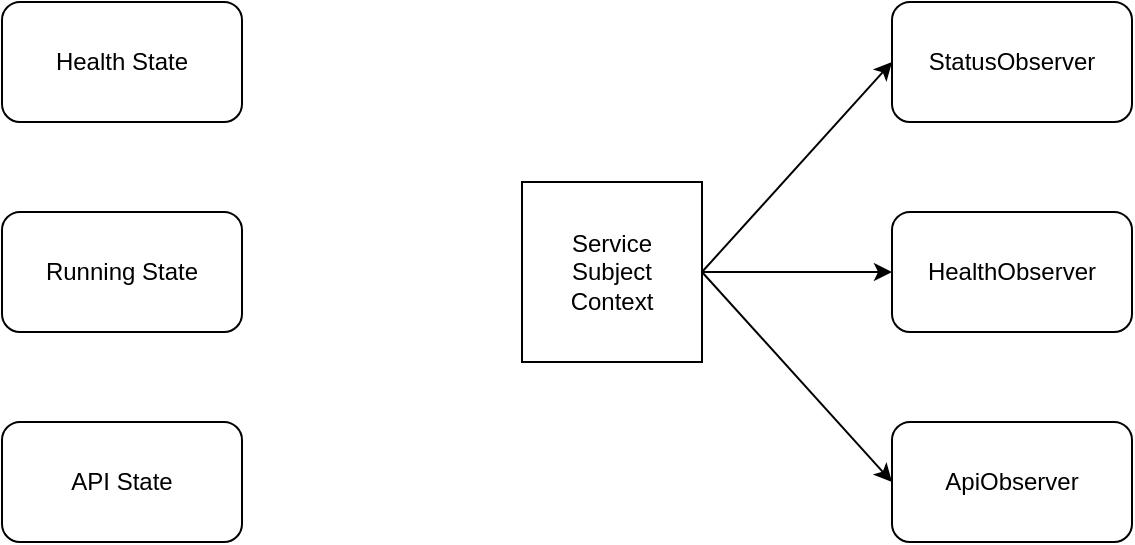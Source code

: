 <mxfile version="20.2.2" type="github">
  <diagram id="daczw1Ds058eOObDyhuI" name="Page-1">
    <mxGraphModel dx="1186" dy="528" grid="1" gridSize="10" guides="1" tooltips="1" connect="1" arrows="1" fold="1" page="1" pageScale="1" pageWidth="850" pageHeight="1100" math="0" shadow="0">
      <root>
        <mxCell id="0" />
        <mxCell id="1" parent="0" />
        <mxCell id="hnfH82SvJ_V_GbJaO930-1" value="Service&lt;br&gt;Subject&lt;br&gt;Context" style="whiteSpace=wrap;html=1;aspect=fixed;" vertex="1" parent="1">
          <mxGeometry x="420" y="200" width="90" height="90" as="geometry" />
        </mxCell>
        <mxCell id="hnfH82SvJ_V_GbJaO930-2" value="" style="endArrow=classic;html=1;rounded=0;exitX=1;exitY=0.5;exitDx=0;exitDy=0;entryX=0;entryY=0.5;entryDx=0;entryDy=0;" edge="1" parent="1" source="hnfH82SvJ_V_GbJaO930-1" target="hnfH82SvJ_V_GbJaO930-3">
          <mxGeometry width="50" height="50" relative="1" as="geometry">
            <mxPoint x="590" y="140" as="sourcePoint" />
            <mxPoint x="640" y="90" as="targetPoint" />
          </mxGeometry>
        </mxCell>
        <mxCell id="hnfH82SvJ_V_GbJaO930-3" value="StatusObserver" style="rounded=1;whiteSpace=wrap;html=1;" vertex="1" parent="1">
          <mxGeometry x="605" y="110" width="120" height="60" as="geometry" />
        </mxCell>
        <mxCell id="hnfH82SvJ_V_GbJaO930-4" value="HealthObserver" style="rounded=1;whiteSpace=wrap;html=1;" vertex="1" parent="1">
          <mxGeometry x="605" y="215" width="120" height="60" as="geometry" />
        </mxCell>
        <mxCell id="hnfH82SvJ_V_GbJaO930-5" value="" style="endArrow=classic;html=1;rounded=0;exitX=1;exitY=0.5;exitDx=0;exitDy=0;entryX=0;entryY=0.5;entryDx=0;entryDy=0;" edge="1" parent="1" source="hnfH82SvJ_V_GbJaO930-1" target="hnfH82SvJ_V_GbJaO930-4">
          <mxGeometry width="50" height="50" relative="1" as="geometry">
            <mxPoint x="440" y="270" as="sourcePoint" />
            <mxPoint x="490" y="220" as="targetPoint" />
          </mxGeometry>
        </mxCell>
        <mxCell id="hnfH82SvJ_V_GbJaO930-7" value="ApiObserver" style="rounded=1;whiteSpace=wrap;html=1;" vertex="1" parent="1">
          <mxGeometry x="605" y="320" width="120" height="60" as="geometry" />
        </mxCell>
        <mxCell id="hnfH82SvJ_V_GbJaO930-8" value="" style="endArrow=classic;html=1;rounded=0;exitX=1;exitY=0.5;exitDx=0;exitDy=0;entryX=0;entryY=0.5;entryDx=0;entryDy=0;" edge="1" parent="1" source="hnfH82SvJ_V_GbJaO930-1" target="hnfH82SvJ_V_GbJaO930-7">
          <mxGeometry width="50" height="50" relative="1" as="geometry">
            <mxPoint x="685" y="290" as="sourcePoint" />
            <mxPoint x="735" y="240" as="targetPoint" />
          </mxGeometry>
        </mxCell>
        <mxCell id="hnfH82SvJ_V_GbJaO930-13" value="Health State" style="rounded=1;whiteSpace=wrap;html=1;" vertex="1" parent="1">
          <mxGeometry x="160" y="110" width="120" height="60" as="geometry" />
        </mxCell>
        <mxCell id="hnfH82SvJ_V_GbJaO930-14" value="Running State" style="rounded=1;whiteSpace=wrap;html=1;" vertex="1" parent="1">
          <mxGeometry x="160" y="215" width="120" height="60" as="geometry" />
        </mxCell>
        <mxCell id="hnfH82SvJ_V_GbJaO930-15" value="API State" style="rounded=1;whiteSpace=wrap;html=1;" vertex="1" parent="1">
          <mxGeometry x="160" y="320" width="120" height="60" as="geometry" />
        </mxCell>
      </root>
    </mxGraphModel>
  </diagram>
</mxfile>
